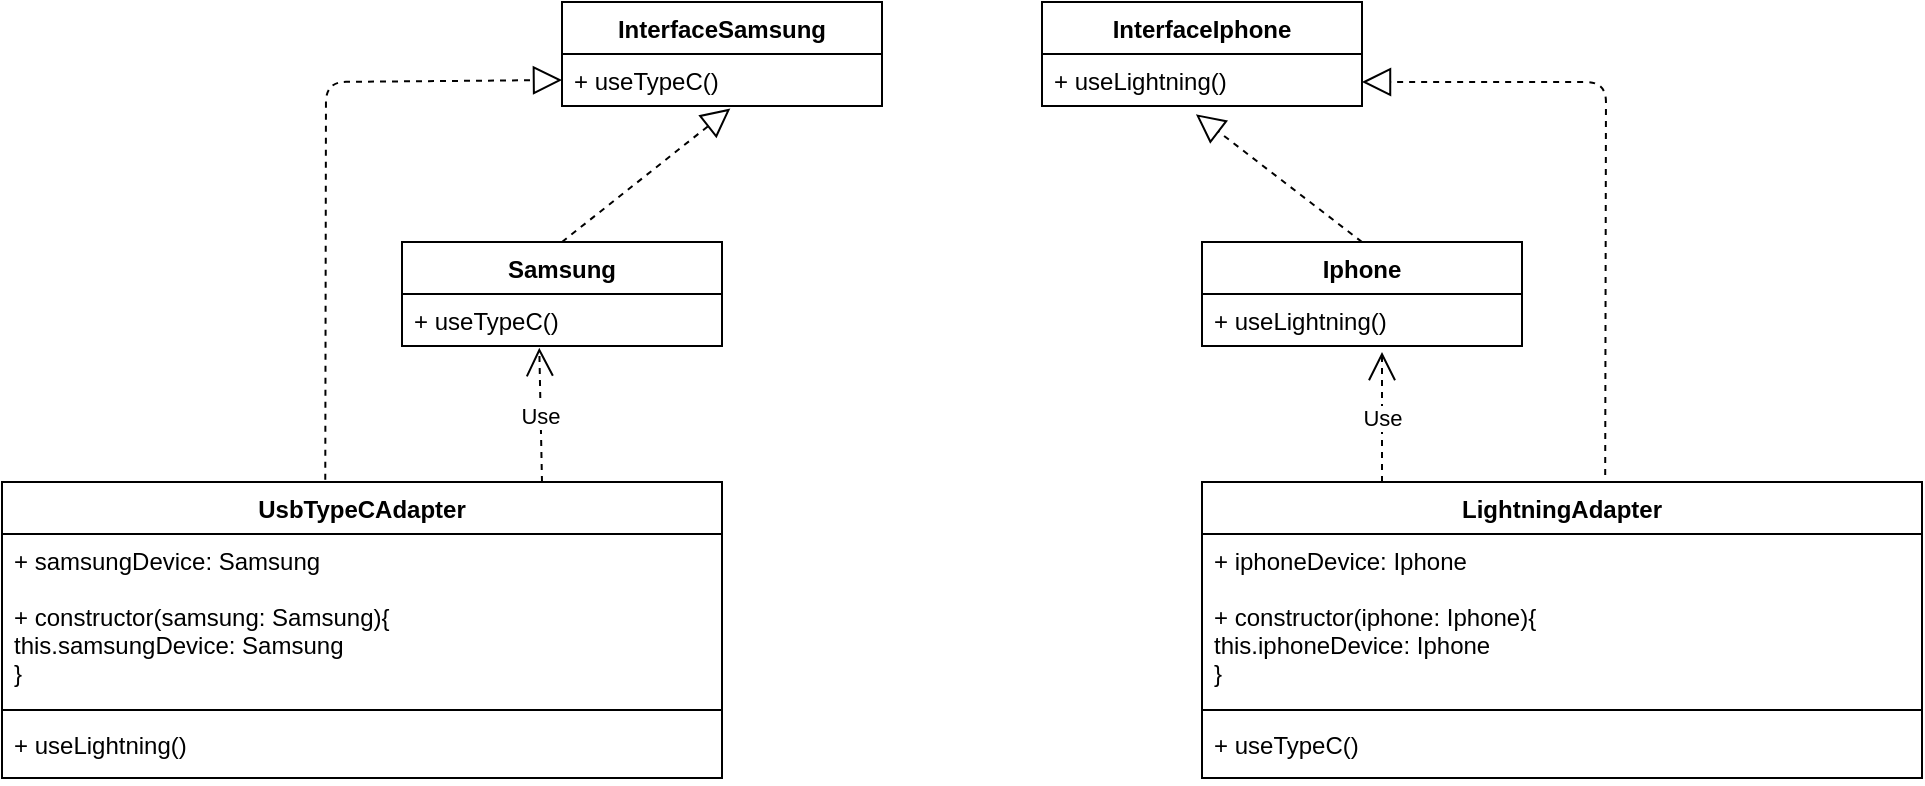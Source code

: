 <mxfile>
    <diagram id="PNHqGnw0U0EfWDAAApR2" name="Page-1">
        <mxGraphModel dx="330" dy="305" grid="1" gridSize="10" guides="1" tooltips="1" connect="1" arrows="1" fold="1" page="1" pageScale="1" pageWidth="827" pageHeight="1169" math="0" shadow="0">
            <root>
                <mxCell id="0"/>
                <mxCell id="1" parent="0"/>
                <mxCell id="3" value="InterfaceSamsung" style="swimlane;fontStyle=1;align=center;verticalAlign=top;childLayout=stackLayout;horizontal=1;startSize=26;horizontalStack=0;resizeParent=1;resizeParentMax=0;resizeLast=0;collapsible=1;marginBottom=0;" vertex="1" parent="1">
                    <mxGeometry x="280" y="80" width="160" height="52" as="geometry"/>
                </mxCell>
                <mxCell id="6" value="+ useTypeC()" style="text;strokeColor=none;fillColor=none;align=left;verticalAlign=top;spacingLeft=4;spacingRight=4;overflow=hidden;rotatable=0;points=[[0,0.5],[1,0.5]];portConstraint=eastwest;" vertex="1" parent="3">
                    <mxGeometry y="26" width="160" height="26" as="geometry"/>
                </mxCell>
                <mxCell id="7" value="InterfaceIphone" style="swimlane;fontStyle=1;align=center;verticalAlign=top;childLayout=stackLayout;horizontal=1;startSize=26;horizontalStack=0;resizeParent=1;resizeParentMax=0;resizeLast=0;collapsible=1;marginBottom=0;" vertex="1" parent="1">
                    <mxGeometry x="520" y="80" width="160" height="52" as="geometry"/>
                </mxCell>
                <mxCell id="8" value="+ useLightning()" style="text;strokeColor=none;fillColor=none;align=left;verticalAlign=top;spacingLeft=4;spacingRight=4;overflow=hidden;rotatable=0;points=[[0,0.5],[1,0.5]];portConstraint=eastwest;" vertex="1" parent="7">
                    <mxGeometry y="26" width="160" height="26" as="geometry"/>
                </mxCell>
                <mxCell id="9" value="Samsung" style="swimlane;fontStyle=1;align=center;verticalAlign=top;childLayout=stackLayout;horizontal=1;startSize=26;horizontalStack=0;resizeParent=1;resizeParentMax=0;resizeLast=0;collapsible=1;marginBottom=0;" vertex="1" parent="1">
                    <mxGeometry x="200" y="200" width="160" height="52" as="geometry"/>
                </mxCell>
                <mxCell id="10" value="+ useTypeC()" style="text;strokeColor=none;fillColor=none;align=left;verticalAlign=top;spacingLeft=4;spacingRight=4;overflow=hidden;rotatable=0;points=[[0,0.5],[1,0.5]];portConstraint=eastwest;" vertex="1" parent="9">
                    <mxGeometry y="26" width="160" height="26" as="geometry"/>
                </mxCell>
                <mxCell id="11" value="Iphone&#10;" style="swimlane;fontStyle=1;align=center;verticalAlign=top;childLayout=stackLayout;horizontal=1;startSize=26;horizontalStack=0;resizeParent=1;resizeParentMax=0;resizeLast=0;collapsible=1;marginBottom=0;" vertex="1" parent="1">
                    <mxGeometry x="600" y="200" width="160" height="52" as="geometry"/>
                </mxCell>
                <mxCell id="12" value="+ useLightning()" style="text;strokeColor=none;fillColor=none;align=left;verticalAlign=top;spacingLeft=4;spacingRight=4;overflow=hidden;rotatable=0;points=[[0,0.5],[1,0.5]];portConstraint=eastwest;" vertex="1" parent="11">
                    <mxGeometry y="26" width="160" height="26" as="geometry"/>
                </mxCell>
                <mxCell id="15" value="" style="endArrow=block;dashed=1;endFill=0;endSize=12;html=1;exitX=0.5;exitY=0;exitDx=0;exitDy=0;entryX=0.526;entryY=1.049;entryDx=0;entryDy=0;entryPerimeter=0;" edge="1" parent="1" source="9" target="6">
                    <mxGeometry width="160" relative="1" as="geometry">
                        <mxPoint x="330" y="260" as="sourcePoint"/>
                        <mxPoint x="490" y="260" as="targetPoint"/>
                    </mxGeometry>
                </mxCell>
                <mxCell id="16" value="" style="endArrow=block;dashed=1;endFill=0;endSize=12;html=1;exitX=0.5;exitY=0;exitDx=0;exitDy=0;entryX=0.481;entryY=1.159;entryDx=0;entryDy=0;entryPerimeter=0;" edge="1" parent="1" source="11" target="8">
                    <mxGeometry width="160" relative="1" as="geometry">
                        <mxPoint x="290.0" y="210" as="sourcePoint"/>
                        <mxPoint x="374.16" y="143.274" as="targetPoint"/>
                    </mxGeometry>
                </mxCell>
                <mxCell id="18" value="UsbTypeCAdapter" style="swimlane;fontStyle=1;align=center;verticalAlign=top;childLayout=stackLayout;horizontal=1;startSize=26;horizontalStack=0;resizeParent=1;resizeParentMax=0;resizeLast=0;collapsible=1;marginBottom=0;" vertex="1" parent="1">
                    <mxGeometry y="320" width="360" height="148" as="geometry"/>
                </mxCell>
                <mxCell id="19" value="+ samsungDevice: Samsung&#10;&#10;+ constructor(samsung: Samsung){&#10;this.samsungDevice: Samsung&#10;}&#10;&#10;" style="text;strokeColor=none;fillColor=none;align=left;verticalAlign=top;spacingLeft=4;spacingRight=4;overflow=hidden;rotatable=0;points=[[0,0.5],[1,0.5]];portConstraint=eastwest;" vertex="1" parent="18">
                    <mxGeometry y="26" width="360" height="84" as="geometry"/>
                </mxCell>
                <mxCell id="20" value="" style="line;strokeWidth=1;fillColor=none;align=left;verticalAlign=middle;spacingTop=-1;spacingLeft=3;spacingRight=3;rotatable=0;labelPosition=right;points=[];portConstraint=eastwest;" vertex="1" parent="18">
                    <mxGeometry y="110" width="360" height="8" as="geometry"/>
                </mxCell>
                <mxCell id="21" value="+ useLightning()" style="text;strokeColor=none;fillColor=none;align=left;verticalAlign=top;spacingLeft=4;spacingRight=4;overflow=hidden;rotatable=0;points=[[0,0.5],[1,0.5]];portConstraint=eastwest;" vertex="1" parent="18">
                    <mxGeometry y="118" width="360" height="30" as="geometry"/>
                </mxCell>
                <mxCell id="22" value="LightningAdapter" style="swimlane;fontStyle=1;align=center;verticalAlign=top;childLayout=stackLayout;horizontal=1;startSize=26;horizontalStack=0;resizeParent=1;resizeParentMax=0;resizeLast=0;collapsible=1;marginBottom=0;" vertex="1" parent="1">
                    <mxGeometry x="600" y="320" width="360" height="148" as="geometry"/>
                </mxCell>
                <mxCell id="23" value="+ iphoneDevice: Iphone&#10;&#10;+ constructor(iphone: Iphone){&#10;this.iphoneDevice: Iphone&#10;}&#10;&#10;" style="text;strokeColor=none;fillColor=none;align=left;verticalAlign=top;spacingLeft=4;spacingRight=4;overflow=hidden;rotatable=0;points=[[0,0.5],[1,0.5]];portConstraint=eastwest;" vertex="1" parent="22">
                    <mxGeometry y="26" width="360" height="84" as="geometry"/>
                </mxCell>
                <mxCell id="24" value="" style="line;strokeWidth=1;fillColor=none;align=left;verticalAlign=middle;spacingTop=-1;spacingLeft=3;spacingRight=3;rotatable=0;labelPosition=right;points=[];portConstraint=eastwest;" vertex="1" parent="22">
                    <mxGeometry y="110" width="360" height="8" as="geometry"/>
                </mxCell>
                <mxCell id="25" value="+ useTypeC()" style="text;strokeColor=none;fillColor=none;align=left;verticalAlign=top;spacingLeft=4;spacingRight=4;overflow=hidden;rotatable=0;points=[[0,0.5],[1,0.5]];portConstraint=eastwest;" vertex="1" parent="22">
                    <mxGeometry y="118" width="360" height="30" as="geometry"/>
                </mxCell>
                <mxCell id="26" value="" style="endArrow=block;dashed=1;endFill=0;endSize=12;html=1;exitX=0.449;exitY=-0.008;exitDx=0;exitDy=0;exitPerimeter=0;entryX=0;entryY=0.75;entryDx=0;entryDy=0;" edge="1" parent="1" source="18" target="3">
                    <mxGeometry width="160" relative="1" as="geometry">
                        <mxPoint x="290.0" y="210" as="sourcePoint"/>
                        <mxPoint x="162" y="80" as="targetPoint"/>
                        <Array as="points">
                            <mxPoint x="162" y="120"/>
                        </Array>
                    </mxGeometry>
                </mxCell>
                <mxCell id="27" value="" style="endArrow=block;dashed=1;endFill=0;endSize=12;html=1;exitX=0.56;exitY=-0.024;exitDx=0;exitDy=0;exitPerimeter=0;" edge="1" parent="1" source="22">
                    <mxGeometry width="160" relative="1" as="geometry">
                        <mxPoint x="171.64" y="328.816" as="sourcePoint"/>
                        <mxPoint x="680" y="120" as="targetPoint"/>
                        <Array as="points">
                            <mxPoint x="802" y="120"/>
                        </Array>
                    </mxGeometry>
                </mxCell>
                <mxCell id="28" value="Use" style="endArrow=open;endSize=12;dashed=1;html=1;exitX=0.75;exitY=0;exitDx=0;exitDy=0;entryX=0.429;entryY=1.036;entryDx=0;entryDy=0;entryPerimeter=0;" edge="1" parent="1" source="18" target="10">
                    <mxGeometry width="160" relative="1" as="geometry">
                        <mxPoint x="280" y="290" as="sourcePoint"/>
                        <mxPoint x="440" y="290" as="targetPoint"/>
                    </mxGeometry>
                </mxCell>
                <mxCell id="30" value="Use" style="endArrow=open;endSize=12;dashed=1;html=1;exitX=0.25;exitY=0;exitDx=0;exitDy=0;" edge="1" parent="1" source="22">
                    <mxGeometry width="160" relative="1" as="geometry">
                        <mxPoint x="280.0" y="330" as="sourcePoint"/>
                        <mxPoint x="690" y="255" as="targetPoint"/>
                    </mxGeometry>
                </mxCell>
            </root>
        </mxGraphModel>
    </diagram>
</mxfile>